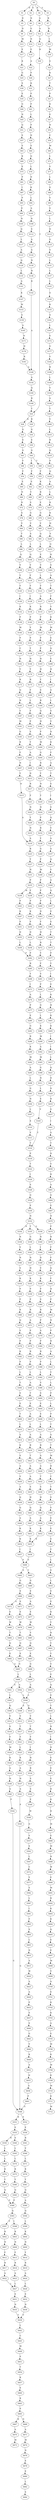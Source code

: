 strict digraph  {
	S0 -> S1 [ label = D ];
	S0 -> S2 [ label = E ];
	S0 -> S3 [ label = V ];
	S0 -> S4 [ label = R ];
	S1 -> S5 [ label = D ];
	S2 -> S6 [ label = N ];
	S3 -> S7 [ label = R ];
	S4 -> S8 [ label = A ];
	S5 -> S9 [ label = D ];
	S6 -> S10 [ label = G ];
	S7 -> S11 [ label = N ];
	S8 -> S12 [ label = A ];
	S9 -> S13 [ label = M ];
	S10 -> S14 [ label = N ];
	S11 -> S15 [ label = I ];
	S12 -> S16 [ label = Q ];
	S13 -> S17 [ label = E ];
	S14 -> S18 [ label = E ];
	S15 -> S19 [ label = M ];
	S16 -> S20 [ label = R ];
	S17 -> S21 [ label = K ];
	S18 -> S22 [ label = A ];
	S19 -> S23 [ label = S ];
	S20 -> S24 [ label = T ];
	S21 -> S25 [ label = G ];
	S22 -> S26 [ label = P ];
	S23 -> S27 [ label = K ];
	S24 -> S28 [ label = K ];
	S24 -> S29 [ label = R ];
	S25 -> S30 [ label = S ];
	S26 -> S31 [ label = K ];
	S27 -> S32 [ label = T ];
	S28 -> S33 [ label = G ];
	S29 -> S34 [ label = G ];
	S30 -> S35 [ label = E ];
	S31 -> S36 [ label = P ];
	S32 -> S37 [ label = P ];
	S33 -> S38 [ label = E ];
	S34 -> S39 [ label = E ];
	S35 -> S40 [ label = G ];
	S36 -> S41 [ label = P ];
	S37 -> S42 [ label = K ];
	S38 -> S43 [ label = G ];
	S39 -> S44 [ label = G ];
	S40 -> S45 [ label = N ];
	S41 -> S46 [ label = L ];
	S42 -> S47 [ label = E ];
	S43 -> S48 [ label = F ];
	S44 -> S49 [ label = T ];
	S44 -> S50 [ label = I ];
	S45 -> S51 [ label = Q ];
	S46 -> S52 [ label = P ];
	S47 -> S53 [ label = N ];
	S48 -> S54 [ label = F ];
	S49 -> S55 [ label = F ];
	S50 -> S56 [ label = F ];
	S51 -> S57 [ label = S ];
	S52 -> S58 [ label = D ];
	S53 -> S59 [ label = C ];
	S54 -> S60 [ label = E ];
	S55 -> S61 [ label = K ];
	S56 -> S62 [ label = E ];
	S57 -> S63 [ label = S ];
	S58 -> S64 [ label = S ];
	S59 -> S65 [ label = M ];
	S60 -> S66 [ label = N ];
	S61 -> S67 [ label = R ];
	S62 -> S68 [ label = Y ];
	S63 -> S69 [ label = K ];
	S64 -> S70 [ label = Q ];
	S65 -> S71 [ label = L ];
	S66 -> S72 [ label = N ];
	S67 -> S73 [ label = E ];
	S68 -> S74 [ label = S ];
	S69 -> S75 [ label = E ];
	S70 -> S76 [ label = L ];
	S71 -> S77 [ label = V ];
	S72 -> S78 [ label = G ];
	S73 -> S79 [ label = G ];
	S74 -> S80 [ label = G ];
	S75 -> S81 [ label = P ];
	S76 -> S82 [ label = D ];
	S77 -> S83 [ label = L ];
	S78 -> S84 [ label = V ];
	S79 -> S85 [ label = V ];
	S80 -> S86 [ label = V ];
	S81 -> S87 [ label = I ];
	S82 -> S88 [ label = K ];
	S83 -> S89 [ label = G ];
	S84 -> S90 [ label = T ];
	S85 -> S91 [ label = Q ];
	S86 -> S92 [ label = S ];
	S87 -> S93 [ label = P ];
	S88 -> S94 [ label = L ];
	S89 -> S95 [ label = V ];
	S90 -> S96 [ label = L ];
	S91 -> S97 [ label = L ];
	S92 -> S98 [ label = L ];
	S93 -> S99 [ label = E ];
	S94 -> S100 [ label = A ];
	S95 -> S101 [ label = S ];
	S96 -> S102 [ label = Q ];
	S97 -> S103 [ label = E ];
	S98 -> S104 [ label = Q ];
	S99 -> S105 [ label = N ];
	S100 -> S106 [ label = N ];
	S101 -> S107 [ label = L ];
	S102 -> S108 [ label = V ];
	S103 -> S109 [ label = V ];
	S104 -> S110 [ label = V ];
	S105 -> S111 [ label = Q ];
	S106 -> S112 [ label = S ];
	S107 -> S113 [ label = D ];
	S108 -> S114 [ label = Y ];
	S109 -> S115 [ label = L ];
	S110 -> S116 [ label = F ];
	S111 -> S117 [ label = L ];
	S112 -> S118 [ label = A ];
	S113 -> S119 [ label = G ];
	S114 -> S120 [ label = F ];
	S115 -> S121 [ label = F ];
	S116 -> S122 [ label = F ];
	S117 -> S123 [ label = A ];
	S118 -> S124 [ label = A ];
	S119 -> S125 [ label = S ];
	S120 -> S126 [ label = I ];
	S121 -> S127 [ label = A ];
	S122 -> S128 [ label = I ];
	S123 -> S129 [ label = Q ];
	S124 -> S130 [ label = N ];
	S125 -> S131 [ label = L ];
	S126 -> S132 [ label = K ];
	S127 -> S133 [ label = R ];
	S128 -> S134 [ label = K ];
	S129 -> S135 [ label = L ];
	S130 -> S136 [ label = H ];
	S131 -> S137 [ label = L ];
	S132 -> S138 [ label = P ];
	S133 -> S139 [ label = P ];
	S134 -> S140 [ label = P ];
	S135 -> S141 [ label = A ];
	S136 -> S142 [ label = R ];
	S137 -> S143 [ label = L ];
	S138 -> S144 [ label = M ];
	S139 -> S145 [ label = M ];
	S140 -> S146 [ label = V ];
	S141 -> S147 [ label = K ];
	S142 -> S148 [ label = A ];
	S143 -> S149 [ label = G ];
	S144 -> S150 [ label = P ];
	S145 -> S151 [ label = P ];
	S146 -> S152 [ label = P ];
	S147 -> S153 [ label = M ];
	S148 -> S154 [ label = A ];
	S149 -> S155 [ label = K ];
	S150 -> S156 [ label = C ];
	S151 -> S157 [ label = P ];
	S152 -> S158 [ label = Y ];
	S153 -> S159 [ label = A ];
	S154 -> S160 [ label = Q ];
	S155 -> S161 [ label = A ];
	S156 -> S162 [ label = H ];
	S157 -> S163 [ label = H ];
	S158 -> S164 [ label = H ];
	S159 -> S165 [ label = A ];
	S160 -> S166 [ label = R ];
	S161 -> S167 [ label = L ];
	S162 -> S168 [ label = Y ];
	S163 -> S169 [ label = H ];
	S164 -> S170 [ label = Y ];
	S165 -> S171 [ label = N ];
	S166 -> S24 [ label = T ];
	S167 -> S172 [ label = E ];
	S168 -> S173 [ label = R ];
	S169 -> S174 [ label = Y ];
	S170 -> S175 [ label = R ];
	S171 -> S176 [ label = H ];
	S172 -> S177 [ label = G ];
	S173 -> S178 [ label = Q ];
	S174 -> S179 [ label = S ];
	S175 -> S180 [ label = F ];
	S176 -> S181 [ label = R ];
	S177 -> S182 [ label = V ];
	S178 -> S183 [ label = N ];
	S179 -> S184 [ label = R ];
	S180 -> S185 [ label = L ];
	S181 -> S148 [ label = A ];
	S182 -> S186 [ label = R ];
	S183 -> S187 [ label = Y ];
	S184 -> S188 [ label = Q ];
	S185 -> S189 [ label = F ];
	S186 -> S190 [ label = L ];
	S187 -> S191 [ label = M ];
	S188 -> S192 [ label = H ];
	S189 -> S193 [ label = P ];
	S190 -> S194 [ label = V ];
	S191 -> S195 [ label = G ];
	S192 -> S196 [ label = P ];
	S193 -> S197 [ label = S ];
	S194 -> S198 [ label = A ];
	S195 -> S199 [ label = R ];
	S196 -> S200 [ label = M ];
	S197 -> S201 [ label = Y ];
	S198 -> S202 [ label = T ];
	S199 -> S203 [ label = F ];
	S200 -> S204 [ label = G ];
	S201 -> S205 [ label = A ];
	S202 -> S206 [ label = V ];
	S203 -> S207 [ label = N ];
	S204 -> S208 [ label = R ];
	S205 -> S209 [ label = I ];
	S206 -> S210 [ label = L ];
	S207 -> S211 [ label = Y ];
	S208 -> S212 [ label = Y ];
	S209 -> S213 [ label = D ];
	S210 -> S214 [ label = R ];
	S211 -> S215 [ label = N ];
	S212 -> S216 [ label = N ];
	S213 -> S217 [ label = R ];
	S214 -> S218 [ label = Q ];
	S215 -> S219 [ label = A ];
	S216 -> S220 [ label = Y ];
	S217 -> S221 [ label = F ];
	S218 -> S222 [ label = P ];
	S219 -> S223 [ label = R ];
	S220 -> S224 [ label = N ];
	S221 -> S225 [ label = N ];
	S222 -> S226 [ label = Q ];
	S223 -> S227 [ label = Y ];
	S224 -> S228 [ label = P ];
	S225 -> S229 [ label = Y ];
	S226 -> S230 [ label = A ];
	S227 -> S231 [ label = N ];
	S228 -> S232 [ label = R ];
	S229 -> S233 [ label = N ];
	S230 -> S234 [ label = L ];
	S231 -> S235 [ label = P ];
	S232 -> S236 [ label = Y ];
	S233 -> S219 [ label = A ];
	S234 -> S237 [ label = K ];
	S235 -> S238 [ label = F ];
	S235 -> S239 [ label = M ];
	S236 -> S240 [ label = G ];
	S237 -> S241 [ label = K ];
	S238 -> S242 [ label = P ];
	S239 -> S243 [ label = P ];
	S240 -> S244 [ label = P ];
	S241 -> S245 [ label = H ];
	S242 -> S246 [ label = K ];
	S243 -> S247 [ label = K ];
	S244 -> S248 [ label = M ];
	S245 -> S249 [ label = V ];
	S246 -> S250 [ label = P ];
	S247 -> S251 [ label = P ];
	S248 -> S252 [ label = P ];
	S249 -> S253 [ label = G ];
	S250 -> S254 [ label = D ];
	S251 -> S255 [ label = D ];
	S252 -> S256 [ label = P ];
	S253 -> S257 [ label = H ];
	S254 -> S258 [ label = L ];
	S255 -> S259 [ label = L ];
	S256 -> S260 [ label = P ];
	S257 -> S261 [ label = S ];
	S258 -> S262 [ label = P ];
	S259 -> S262 [ label = P ];
	S260 -> S263 [ label = D ];
	S261 -> S264 [ label = A ];
	S262 -> S265 [ label = R ];
	S263 -> S266 [ label = F ];
	S264 -> S267 [ label = T ];
	S265 -> S268 [ label = Y ];
	S266 -> S269 [ label = H ];
	S267 -> S270 [ label = F ];
	S268 -> S271 [ label = I ];
	S269 -> S272 [ label = R ];
	S270 -> S273 [ label = V ];
	S271 -> S274 [ label = A ];
	S272 -> S275 [ label = Y ];
	S273 -> S276 [ label = K ];
	S274 -> S277 [ label = P ];
	S275 -> S278 [ label = F ];
	S276 -> S279 [ label = M ];
	S277 -> S280 [ label = E ];
	S278 -> S281 [ label = V ];
	S279 -> S282 [ label = E ];
	S280 -> S283 [ label = G ];
	S281 -> S284 [ label = P ];
	S282 -> S285 [ label = Q ];
	S283 -> S286 [ label = R ];
	S284 -> S287 [ label = L ];
	S285 -> S288 [ label = E ];
	S286 -> S289 [ label = K ];
	S287 -> S290 [ label = G ];
	S288 -> S291 [ label = H ];
	S289 -> S292 [ label = M ];
	S290 -> S293 [ label = L ];
	S291 -> S294 [ label = I ];
	S292 -> S295 [ label = A ];
	S293 -> S296 [ label = K ];
	S294 -> S297 [ label = A ];
	S295 -> S298 [ label = L ];
	S296 -> S299 [ label = M ];
	S297 -> S300 [ label = L ];
	S298 -> S301 [ label = G ];
	S299 -> S302 [ label = A ];
	S300 -> S303 [ label = S ];
	S301 -> S304 [ label = N ];
	S302 -> S305 [ label = M ];
	S303 -> S306 [ label = V ];
	S304 -> S307 [ label = L ];
	S305 -> S308 [ label = G ];
	S306 -> S309 [ label = D ];
	S307 -> S310 [ label = E ];
	S308 -> S311 [ label = N ];
	S309 -> S312 [ label = K ];
	S310 -> S313 [ label = V ];
	S311 -> S314 [ label = L ];
	S312 -> S315 [ label = F ];
	S313 -> S316 [ label = T ];
	S314 -> S317 [ label = E ];
	S315 -> S318 [ label = A ];
	S316 -> S319 [ label = P ];
	S317 -> S320 [ label = V ];
	S318 -> S321 [ label = T ];
	S319 -> S322 [ label = T ];
	S320 -> S316 [ label = T ];
	S321 -> S323 [ label = E ];
	S322 -> S324 [ label = I ];
	S323 -> S325 [ label = I ];
	S324 -> S326 [ label = S ];
	S325 -> S327 [ label = S ];
	S326 -> S328 [ label = G ];
	S327 -> S329 [ label = Q ];
	S328 -> S330 [ label = P ];
	S329 -> S331 [ label = V ];
	S330 -> S332 [ label = N ];
	S331 -> S333 [ label = A ];
	S332 -> S334 [ label = N ];
	S332 -> S335 [ label = T ];
	S332 -> S336 [ label = S ];
	S333 -> S337 [ label = A ];
	S334 -> S338 [ label = N ];
	S335 -> S339 [ label = G ];
	S336 -> S340 [ label = N ];
	S337 -> S341 [ label = Q ];
	S338 -> S342 [ label = V ];
	S339 -> S343 [ label = L ];
	S340 -> S344 [ label = I ];
	S341 -> S345 [ label = V ];
	S342 -> S346 [ label = N ];
	S343 -> S347 [ label = N ];
	S344 -> S348 [ label = D ];
	S345 -> S349 [ label = A ];
	S346 -> S350 [ label = S ];
	S347 -> S351 [ label = H ];
	S348 -> S352 [ label = V ];
	S349 -> S353 [ label = Q ];
	S350 -> S354 [ label = K ];
	S351 -> S355 [ label = K ];
	S352 -> S356 [ label = K ];
	S353 -> S357 [ label = L ];
	S354 -> S358 [ label = P ];
	S355 -> S359 [ label = P ];
	S356 -> S360 [ label = P ];
	S357 -> S361 [ label = E ];
	S358 -> S362 [ label = P ];
	S359 -> S363 [ label = P ];
	S360 -> S364 [ label = S ];
	S361 -> S365 [ label = E ];
	S362 -> S366 [ label = K ];
	S363 -> S367 [ label = R ];
	S364 -> S368 [ label = R ];
	S365 -> S369 [ label = T ];
	S366 -> S370 [ label = Q ];
	S367 -> S371 [ label = A ];
	S368 -> S372 [ label = P ];
	S369 -> S373 [ label = T ];
	S370 -> S374 [ label = V ];
	S371 -> S375 [ label = P ];
	S372 -> S376 [ label = A ];
	S373 -> S377 [ label = P ];
	S374 -> S378 [ label = P ];
	S375 -> S379 [ label = P ];
	S376 -> S380 [ label = P ];
	S377 -> S381 [ label = Y ];
	S378 -> S382 [ label = K ];
	S379 -> S383 [ label = R ];
	S380 -> S384 [ label = R ];
	S381 -> S385 [ label = I ];
	S382 -> S386 [ label = P ];
	S383 -> S387 [ label = P ];
	S384 -> S388 [ label = P ];
	S385 -> S389 [ label = E ];
	S386 -> S390 [ label = L ];
	S387 -> S391 [ label = L ];
	S388 -> S392 [ label = L ];
	S389 -> S393 [ label = K ];
	S390 -> S394 [ label = T ];
	S391 -> S395 [ label = A ];
	S392 -> S396 [ label = V ];
	S393 -> S397 [ label = H ];
	S394 -> S398 [ label = S ];
	S395 -> S399 [ label = T ];
	S396 -> S400 [ label = S ];
	S397 -> S401 [ label = K ];
	S398 -> S402 [ label = E ];
	S399 -> S403 [ label = E ];
	S400 -> S404 [ label = E ];
	S401 -> S405 [ label = K ];
	S402 -> S406 [ label = T ];
	S403 -> S407 [ label = A ];
	S404 -> S408 [ label = E ];
	S405 -> S409 [ label = I ];
	S406 -> S410 [ label = L ];
	S407 -> S411 [ label = L ];
	S408 -> S412 [ label = L ];
	S409 -> S413 [ label = I ];
	S410 -> S414 [ label = A ];
	S411 -> S415 [ label = A ];
	S412 -> S416 [ label = A ];
	S413 -> S417 [ label = L ];
	S414 -> S418 [ label = K ];
	S415 -> S419 [ label = R ];
	S416 -> S420 [ label = R ];
	S417 -> S421 [ label = Q ];
	S418 -> S422 [ label = S ];
	S419 -> S423 [ label = T ];
	S420 -> S424 [ label = A ];
	S421 -> S425 [ label = D ];
	S422 -> S426 [ label = A ];
	S423 -> S427 [ label = A ];
	S424 -> S428 [ label = A ];
	S425 -> S429 [ label = D ];
	S426 -> S430 [ label = V ];
	S427 -> S431 [ label = A ];
	S428 -> S432 [ label = T ];
	S429 -> S433 [ label = R ];
	S430 -> S434 [ label = A ];
	S431 -> S435 [ label = S ];
	S432 -> S436 [ label = S ];
	S433 -> S437 [ label = S ];
	S434 -> S438 [ label = Q ];
	S435 -> S439 [ label = H ];
	S436 -> S440 [ label = H ];
	S437 -> S441 [ label = I ];
	S438 -> S442 [ label = Q ];
	S439 -> S443 [ label = Q ];
	S440 -> S444 [ label = Q ];
	S441 -> S445 [ label = G ];
	S442 -> S446 [ label = A ];
	S443 -> S447 [ label = A ];
	S444 -> S448 [ label = A ];
	S445 -> S449 [ label = T ];
	S446 -> S450 [ label = K ];
	S447 -> S451 [ label = K ];
	S448 -> S452 [ label = K ];
	S449 -> S453 [ label = D ];
	S450 -> S454 [ label = K ];
	S451 -> S455 [ label = K ];
	S452 -> S455 [ label = K ];
	S453 -> S456 [ label = V ];
	S454 -> S457 [ label = I ];
	S455 -> S458 [ label = I ];
	S456 -> S459 [ label = R ];
	S457 -> S460 [ label = S ];
	S458 -> S460 [ label = S ];
	S459 -> S461 [ label = A ];
	S460 -> S462 [ label = S ];
	S460 -> S463 [ label = T ];
	S461 -> S464 [ label = G ];
	S462 -> S465 [ label = G ];
	S463 -> S466 [ label = G ];
	S464 -> S467 [ label = E ];
	S465 -> S468 [ label = E ];
	S466 -> S469 [ label = E ];
	S467 -> S470 [ label = N ];
	S468 -> S471 [ label = S ];
	S468 -> S472 [ label = A ];
	S469 -> S473 [ label = A ];
	S470 -> S474 [ label = P ];
	S471 -> S475 [ label = E ];
	S472 -> S476 [ label = E ];
	S473 -> S477 [ label = E ];
	S474 -> S478 [ label = R ];
	S475 -> S479 [ label = W ];
	S476 -> S480 [ label = W ];
	S477 -> S481 [ label = W ];
	S478 -> S482 [ label = F ];
	S479 -> S483 [ label = T ];
	S480 -> S484 [ label = T ];
	S481 -> S485 [ label = V ];
	S482 -> S486 [ label = F ];
	S483 -> S487 [ label = Q ];
	S484 -> S488 [ label = Q ];
	S485 -> S489 [ label = Q ];
	S486 -> S490 [ label = Q ];
	S487 -> S491 [ label = E ];
	S488 -> S492 [ label = E ];
	S489 -> S493 [ label = E ];
	S490 -> S494 [ label = F ];
	S491 -> S495 [ label = G ];
	S492 -> S495 [ label = G ];
	S493 -> S496 [ label = G ];
	S494 -> S497 [ label = H ];
	S495 -> S498 [ label = L ];
	S496 -> S499 [ label = L ];
	S497 -> S500 [ label = P ];
	S498 -> S501 [ label = S ];
	S498 -> S502 [ label = A ];
	S499 -> S503 [ label = A ];
	S500 -> S504 [ label = M ];
	S501 -> S505 [ label = L ];
	S502 -> S506 [ label = L ];
	S503 -> S506 [ label = L ];
	S504 -> S507 [ label = N ];
	S505 -> S508 [ label = Q ];
	S506 -> S509 [ label = E ];
	S506 -> S510 [ label = Q ];
	S507 -> S511 [ label = P ];
	S508 -> S512 [ label = V ];
	S509 -> S513 [ label = V ];
	S510 -> S514 [ label = V ];
	S511 -> S515 [ label = R ];
	S512 -> S516 [ label = S ];
	S513 -> S517 [ label = T ];
	S514 -> S518 [ label = T ];
	S515 -> S519 [ label = A ];
	S516 -> S520 [ label = F ];
	S517 -> S521 [ label = F ];
	S518 -> S522 [ label = F ];
	S519 -> S523 [ label = L ];
	S520 -> S524 [ label = M ];
	S521 -> S525 [ label = L ];
	S522 -> S526 [ label = I ];
	S523 -> S527 [ label = Y ];
	S524 -> S528 [ label = K ];
	S525 -> S529 [ label = K ];
	S526 -> S530 [ label = H ];
	S527 -> S531 [ label = L ];
	S528 -> S532 [ label = A ];
	S529 -> S533 [ label = A ];
	S530 -> S534 [ label = R ];
	S531 -> S535 [ label = P ];
	S532 -> S536 [ label = H ];
	S533 -> S537 [ label = H ];
	S534 -> S538 [ label = S ];
	S535 -> S539 [ label = L ];
	S536 -> S540 [ label = A ];
	S537 -> S541 [ label = A ];
	S538 -> S542 [ label = S ];
	S539 -> S543 [ label = P ];
	S540 -> S544 [ label = P ];
	S541 -> S545 [ label = P ];
	S542 -> S546 [ label = E ];
	S543 -> S547 [ label = T ];
	S544 -> S548 [ label = G ];
	S545 -> S548 [ label = G ];
	S546 -> S549 [ label = W ];
	S547 -> S550 [ label = G ];
	S548 -> S551 [ label = R ];
	S548 -> S552 [ label = E ];
	S549 -> S553 [ label = G ];
	S550 -> S554 [ label = T ];
	S551 -> S555 [ label = E ];
	S552 -> S556 [ label = E ];
	S553 -> S557 [ label = V ];
	S554 -> S558 [ label = M ];
	S555 -> S559 [ label = R ];
	S555 -> S560 [ label = S ];
	S556 -> S561 [ label = R ];
	S557 -> S562 [ label = S ];
	S558 -> S563 [ label = R ];
	S559 -> S564 [ label = L ];
	S560 -> S565 [ label = L ];
	S561 -> S566 [ label = V ];
	S562 -> S567 [ label = L ];
	S563 -> S568 [ label = C ];
	S564 -> S569 [ label = L ];
	S565 -> S570 [ label = L ];
	S566 -> S571 [ label = L ];
	S567 -> S572 [ label = C ];
	S568 -> S573 [ label = Y ];
	S569 -> S574 [ label = K ];
	S570 -> S575 [ label = K ];
	S571 -> S576 [ label = K ];
	S572 -> S577 [ label = V ];
	S573 -> S578 [ label = S ];
	S574 -> S579 [ label = Y ];
	S575 -> S580 [ label = Y ];
	S576 -> S581 [ label = Y ];
	S577 -> S582 [ label = S ];
	S578 -> S583 [ label = V ];
	S579 -> S584 [ label = Q ];
	S580 -> S585 [ label = Q ];
	S581 -> S586 [ label = Q ];
	S582 -> S587 [ label = L ];
	S583 -> S588 [ label = E ];
	S584 -> S589 [ label = P ];
	S585 -> S589 [ label = P ];
	S586 -> S590 [ label = A ];
	S587 -> S591 [ label = I ];
	S588 -> S592 [ label = E ];
	S589 -> S593 [ label = Q ];
	S590 -> S594 [ label = Q ];
	S591 -> S595 [ label = F ];
	S592 -> S596 [ label = E ];
	S593 -> S597 [ label = V ];
	S593 -> S598 [ label = I ];
	S594 -> S599 [ label = L ];
	S595 -> S600 [ label = S ];
	S596 -> S601 [ label = Y ];
	S597 -> S602 [ label = R ];
	S598 -> S603 [ label = R ];
	S599 -> S604 [ label = K ];
	S600 -> S605 [ label = L ];
	S601 -> S606 [ label = L ];
	S602 -> S607 [ label = N ];
	S603 -> S608 [ label = N ];
	S604 -> S609 [ label = N ];
	S605 -> S610 [ label = D ];
	S606 -> S611 [ label = S ];
	S607 -> S612 [ label = F ];
	S608 -> S613 [ label = F ];
	S609 -> S614 [ label = Y ];
	S610 -> S615 [ label = A ];
	S611 -> S616 [ label = L ];
	S612 -> S617 [ label = R ];
	S613 -> S618 [ label = R ];
	S614 -> S619 [ label = R ];
	S615 -> S620 [ label = W ];
	S616 -> S621 [ label = E ];
	S617 -> S622 [ label = A ];
	S618 -> S623 [ label = A ];
	S619 -> S624 [ label = A ];
	S620 -> S625 [ label = A ];
	S621 -> S626 [ label = E ];
	S622 -> S627 [ label = L ];
	S623 -> S627 [ label = L ];
	S624 -> S628 [ label = L ];
	S625 -> S629 [ label = A ];
	S626 -> S630 [ label = K ];
	S627 -> S631 [ label = E ];
	S628 -> S632 [ label = E ];
	S629 -> S633 [ label = P ];
	S630 -> S634 [ label = Y ];
	S631 -> S635 [ label = N ];
	S632 -> S636 [ label = N ];
	S633 -> S637 [ label = S ];
	S634 -> S638 [ label = R ];
	S635 -> S639 [ label = V ];
	S636 -> S639 [ label = V ];
	S637 -> S640 [ label = S ];
	S638 -> S641 [ label = Y ];
	S639 -> S642 [ label = L ];
	S640 -> S643 [ label = G ];
	S641 -> S644 [ label = Y ];
	S642 -> S645 [ label = C ];
	S643 -> S646 [ label = V ];
	S644 -> S647 [ label = V ];
	S645 -> S648 [ label = M ];
	S646 -> S649 [ label = K ];
	S647 -> S650 [ label = E ];
	S648 -> S651 [ label = P ];
	S649 -> S652 [ label = A ];
	S650 -> S653 [ label = Q ];
	S651 -> S654 [ label = T ];
	S652 -> S655 [ label = H ];
	S653 -> S656 [ label = E ];
	S654 -> S657 [ label = K ];
	S655 -> S658 [ label = A ];
	S656 -> S659 [ label = Y ];
	S657 -> S660 [ label = E ];
	S658 -> S661 [ label = P ];
	S659 -> S662 [ label = L ];
	S660 -> S663 [ label = K ];
	S661 -> S548 [ label = G ];
	S662 -> S664 [ label = R ];
	S663 -> S665 [ label = P ];
	S664 -> S666 [ label = I ];
	S665 -> S667 [ label = K ];
	S665 -> S668 [ label = N ];
	S666 -> S669 [ label = D ];
	S667 -> S670 [ label = A ];
	S668 -> S671 [ label = A ];
	S669 -> S672 [ label = E ];
	S670 -> S673 [ label = M ];
	S671 -> S674 [ label = M ];
	S672 -> S675 [ label = E ];
	S674 -> S676 [ label = N ];
	S675 -> S677 [ label = E ];
	S676 -> S678 [ label = E ];
	S677 -> S679 [ label = R ];
	S678 -> S680 [ label = E ];
	S679 -> S681 [ label = K ];
	S680 -> S682 [ label = L ];
	S681 -> S683 [ label = R ];
	S682 -> S684 [ label = S ];
	S683 -> S685 [ label = M ];
	S685 -> S686 [ label = E ];
	S686 -> S687 [ label = M ];
	S687 -> S688 [ label = H ];
	S688 -> S689 [ label = W ];
	S689 -> S690 [ label = E ];
	S690 -> S691 [ label = M ];
	S691 -> S692 [ label = R ];
	S692 -> S693 [ label = K ];
	S693 -> S694 [ label = K ];
	S694 -> S695 [ label = Q ];
	S695 -> S696 [ label = E ];
	S696 -> S697 [ label = E ];
	S697 -> S698 [ label = M ];
	S698 -> S699 [ label = V ];
	S699 -> S700 [ label = A ];
	S700 -> S701 [ label = E ];
	S701 -> S702 [ label = K ];
	S702 -> S703 [ label = K ];
	S703 -> S704 [ label = A ];
	S704 -> S705 [ label = E ];
	S705 -> S706 [ label = M ];
	S706 -> S707 [ label = K ];
	S707 -> S708 [ label = M ];
	S708 -> S709 [ label = K ];
	S709 -> S710 [ label = M ];
	S710 -> S711 [ label = K ];
	S711 -> S712 [ label = M ];
}
